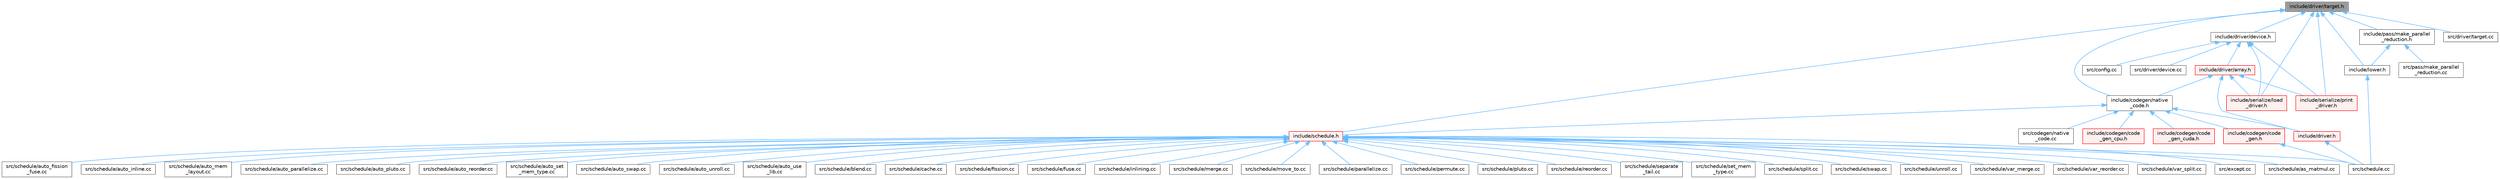 digraph "include/driver/target.h"
{
 // LATEX_PDF_SIZE
  bgcolor="transparent";
  edge [fontname=Helvetica,fontsize=10,labelfontname=Helvetica,labelfontsize=10];
  node [fontname=Helvetica,fontsize=10,shape=box,height=0.2,width=0.4];
  Node1 [label="include/driver/target.h",height=0.2,width=0.4,color="gray40", fillcolor="grey60", style="filled", fontcolor="black",tooltip=" "];
  Node1 -> Node2 [dir="back",color="steelblue1",style="solid"];
  Node2 [label="include/codegen/native\l_code.h",height=0.2,width=0.4,color="grey40", fillcolor="white", style="filled",URL="$native__code_8h.html",tooltip=" "];
  Node2 -> Node3 [dir="back",color="steelblue1",style="solid"];
  Node3 [label="include/codegen/code\l_gen.h",height=0.2,width=0.4,color="red", fillcolor="#FFF0F0", style="filled",URL="$include_2codegen_2code__gen_8h.html",tooltip=" "];
  Node3 -> Node17 [dir="back",color="steelblue1",style="solid"];
  Node17 [label="src/schedule.cc",height=0.2,width=0.4,color="grey40", fillcolor="white", style="filled",URL="$schedule_8cc.html",tooltip=" "];
  Node2 -> Node5 [dir="back",color="steelblue1",style="solid"];
  Node5 [label="include/codegen/code\l_gen_cpu.h",height=0.2,width=0.4,color="red", fillcolor="#FFF0F0", style="filled",URL="$code__gen__cpu_8h.html",tooltip=" "];
  Node2 -> Node8 [dir="back",color="steelblue1",style="solid"];
  Node8 [label="include/codegen/code\l_gen_cuda.h",height=0.2,width=0.4,color="red", fillcolor="#FFF0F0", style="filled",URL="$code__gen__cuda_8h.html",tooltip=" "];
  Node2 -> Node18 [dir="back",color="steelblue1",style="solid"];
  Node18 [label="include/driver.h",height=0.2,width=0.4,color="red", fillcolor="#FFF0F0", style="filled",URL="$driver_8h.html",tooltip=" "];
  Node18 -> Node17 [dir="back",color="steelblue1",style="solid"];
  Node2 -> Node20 [dir="back",color="steelblue1",style="solid"];
  Node20 [label="include/schedule.h",height=0.2,width=0.4,color="red", fillcolor="#FFF0F0", style="filled",URL="$schedule_8h.html",tooltip=" "];
  Node20 -> Node21 [dir="back",color="steelblue1",style="solid"];
  Node21 [label="src/except.cc",height=0.2,width=0.4,color="grey40", fillcolor="white", style="filled",URL="$except_8cc.html",tooltip=" "];
  Node20 -> Node17 [dir="back",color="steelblue1",style="solid"];
  Node20 -> Node22 [dir="back",color="steelblue1",style="solid"];
  Node22 [label="src/schedule/as_matmul.cc",height=0.2,width=0.4,color="grey40", fillcolor="white", style="filled",URL="$as__matmul_8cc.html",tooltip=" "];
  Node20 -> Node23 [dir="back",color="steelblue1",style="solid"];
  Node23 [label="src/schedule/auto_fission\l_fuse.cc",height=0.2,width=0.4,color="grey40", fillcolor="white", style="filled",URL="$auto__fission__fuse_8cc.html",tooltip=" "];
  Node20 -> Node24 [dir="back",color="steelblue1",style="solid"];
  Node24 [label="src/schedule/auto_inline.cc",height=0.2,width=0.4,color="grey40", fillcolor="white", style="filled",URL="$auto__inline_8cc.html",tooltip=" "];
  Node20 -> Node25 [dir="back",color="steelblue1",style="solid"];
  Node25 [label="src/schedule/auto_mem\l_layout.cc",height=0.2,width=0.4,color="grey40", fillcolor="white", style="filled",URL="$auto__mem__layout_8cc.html",tooltip=" "];
  Node20 -> Node26 [dir="back",color="steelblue1",style="solid"];
  Node26 [label="src/schedule/auto_parallelize.cc",height=0.2,width=0.4,color="grey40", fillcolor="white", style="filled",URL="$auto__parallelize_8cc.html",tooltip=" "];
  Node20 -> Node27 [dir="back",color="steelblue1",style="solid"];
  Node27 [label="src/schedule/auto_pluto.cc",height=0.2,width=0.4,color="grey40", fillcolor="white", style="filled",URL="$auto__pluto_8cc.html",tooltip=" "];
  Node20 -> Node28 [dir="back",color="steelblue1",style="solid"];
  Node28 [label="src/schedule/auto_reorder.cc",height=0.2,width=0.4,color="grey40", fillcolor="white", style="filled",URL="$auto__reorder_8cc.html",tooltip=" "];
  Node20 -> Node29 [dir="back",color="steelblue1",style="solid"];
  Node29 [label="src/schedule/auto_set\l_mem_type.cc",height=0.2,width=0.4,color="grey40", fillcolor="white", style="filled",URL="$auto__set__mem__type_8cc.html",tooltip=" "];
  Node20 -> Node30 [dir="back",color="steelblue1",style="solid"];
  Node30 [label="src/schedule/auto_swap.cc",height=0.2,width=0.4,color="grey40", fillcolor="white", style="filled",URL="$auto__swap_8cc.html",tooltip=" "];
  Node20 -> Node31 [dir="back",color="steelblue1",style="solid"];
  Node31 [label="src/schedule/auto_unroll.cc",height=0.2,width=0.4,color="grey40", fillcolor="white", style="filled",URL="$auto__unroll_8cc.html",tooltip=" "];
  Node20 -> Node32 [dir="back",color="steelblue1",style="solid"];
  Node32 [label="src/schedule/auto_use\l_lib.cc",height=0.2,width=0.4,color="grey40", fillcolor="white", style="filled",URL="$auto__use__lib_8cc.html",tooltip=" "];
  Node20 -> Node33 [dir="back",color="steelblue1",style="solid"];
  Node33 [label="src/schedule/blend.cc",height=0.2,width=0.4,color="grey40", fillcolor="white", style="filled",URL="$blend_8cc.html",tooltip=" "];
  Node20 -> Node34 [dir="back",color="steelblue1",style="solid"];
  Node34 [label="src/schedule/cache.cc",height=0.2,width=0.4,color="grey40", fillcolor="white", style="filled",URL="$cache_8cc.html",tooltip=" "];
  Node20 -> Node35 [dir="back",color="steelblue1",style="solid"];
  Node35 [label="src/schedule/fission.cc",height=0.2,width=0.4,color="grey40", fillcolor="white", style="filled",URL="$fission_8cc.html",tooltip=" "];
  Node20 -> Node36 [dir="back",color="steelblue1",style="solid"];
  Node36 [label="src/schedule/fuse.cc",height=0.2,width=0.4,color="grey40", fillcolor="white", style="filled",URL="$fuse_8cc.html",tooltip=" "];
  Node20 -> Node37 [dir="back",color="steelblue1",style="solid"];
  Node37 [label="src/schedule/inlining.cc",height=0.2,width=0.4,color="grey40", fillcolor="white", style="filled",URL="$inlining_8cc.html",tooltip=" "];
  Node20 -> Node38 [dir="back",color="steelblue1",style="solid"];
  Node38 [label="src/schedule/merge.cc",height=0.2,width=0.4,color="grey40", fillcolor="white", style="filled",URL="$merge_8cc.html",tooltip=" "];
  Node20 -> Node39 [dir="back",color="steelblue1",style="solid"];
  Node39 [label="src/schedule/move_to.cc",height=0.2,width=0.4,color="grey40", fillcolor="white", style="filled",URL="$move__to_8cc.html",tooltip=" "];
  Node20 -> Node40 [dir="back",color="steelblue1",style="solid"];
  Node40 [label="src/schedule/parallelize.cc",height=0.2,width=0.4,color="grey40", fillcolor="white", style="filled",URL="$parallelize_8cc.html",tooltip=" "];
  Node20 -> Node41 [dir="back",color="steelblue1",style="solid"];
  Node41 [label="src/schedule/permute.cc",height=0.2,width=0.4,color="grey40", fillcolor="white", style="filled",URL="$permute_8cc.html",tooltip=" "];
  Node20 -> Node42 [dir="back",color="steelblue1",style="solid"];
  Node42 [label="src/schedule/pluto.cc",height=0.2,width=0.4,color="grey40", fillcolor="white", style="filled",URL="$pluto_8cc.html",tooltip=" "];
  Node20 -> Node43 [dir="back",color="steelblue1",style="solid"];
  Node43 [label="src/schedule/reorder.cc",height=0.2,width=0.4,color="grey40", fillcolor="white", style="filled",URL="$reorder_8cc.html",tooltip=" "];
  Node20 -> Node44 [dir="back",color="steelblue1",style="solid"];
  Node44 [label="src/schedule/separate\l_tail.cc",height=0.2,width=0.4,color="grey40", fillcolor="white", style="filled",URL="$separate__tail_8cc.html",tooltip=" "];
  Node20 -> Node45 [dir="back",color="steelblue1",style="solid"];
  Node45 [label="src/schedule/set_mem\l_type.cc",height=0.2,width=0.4,color="grey40", fillcolor="white", style="filled",URL="$set__mem__type_8cc.html",tooltip=" "];
  Node20 -> Node46 [dir="back",color="steelblue1",style="solid"];
  Node46 [label="src/schedule/split.cc",height=0.2,width=0.4,color="grey40", fillcolor="white", style="filled",URL="$split_8cc.html",tooltip=" "];
  Node20 -> Node47 [dir="back",color="steelblue1",style="solid"];
  Node47 [label="src/schedule/swap.cc",height=0.2,width=0.4,color="grey40", fillcolor="white", style="filled",URL="$swap_8cc.html",tooltip=" "];
  Node20 -> Node48 [dir="back",color="steelblue1",style="solid"];
  Node48 [label="src/schedule/unroll.cc",height=0.2,width=0.4,color="grey40", fillcolor="white", style="filled",URL="$unroll_8cc.html",tooltip=" "];
  Node20 -> Node49 [dir="back",color="steelblue1",style="solid"];
  Node49 [label="src/schedule/var_merge.cc",height=0.2,width=0.4,color="grey40", fillcolor="white", style="filled",URL="$var__merge_8cc.html",tooltip=" "];
  Node20 -> Node50 [dir="back",color="steelblue1",style="solid"];
  Node50 [label="src/schedule/var_reorder.cc",height=0.2,width=0.4,color="grey40", fillcolor="white", style="filled",URL="$var__reorder_8cc.html",tooltip=" "];
  Node20 -> Node51 [dir="back",color="steelblue1",style="solid"];
  Node51 [label="src/schedule/var_split.cc",height=0.2,width=0.4,color="grey40", fillcolor="white", style="filled",URL="$var__split_8cc.html",tooltip=" "];
  Node2 -> Node53 [dir="back",color="steelblue1",style="solid"];
  Node53 [label="src/codegen/native\l_code.cc",height=0.2,width=0.4,color="grey40", fillcolor="white", style="filled",URL="$native__code_8cc.html",tooltip=" "];
  Node1 -> Node54 [dir="back",color="steelblue1",style="solid"];
  Node54 [label="include/driver/device.h",height=0.2,width=0.4,color="grey40", fillcolor="white", style="filled",URL="$device_8h.html",tooltip=" "];
  Node54 -> Node55 [dir="back",color="steelblue1",style="solid"];
  Node55 [label="include/driver/array.h",height=0.2,width=0.4,color="red", fillcolor="#FFF0F0", style="filled",URL="$array_8h.html",tooltip=" "];
  Node55 -> Node2 [dir="back",color="steelblue1",style="solid"];
  Node55 -> Node18 [dir="back",color="steelblue1",style="solid"];
  Node55 -> Node188 [dir="back",color="steelblue1",style="solid"];
  Node188 [label="include/serialize/load\l_driver.h",height=0.2,width=0.4,color="red", fillcolor="#FFF0F0", style="filled",URL="$load__driver_8h.html",tooltip=" "];
  Node55 -> Node190 [dir="back",color="steelblue1",style="solid"];
  Node190 [label="include/serialize/print\l_driver.h",height=0.2,width=0.4,color="red", fillcolor="#FFF0F0", style="filled",URL="$print__driver_8h.html",tooltip=" "];
  Node54 -> Node188 [dir="back",color="steelblue1",style="solid"];
  Node54 -> Node190 [dir="back",color="steelblue1",style="solid"];
  Node54 -> Node193 [dir="back",color="steelblue1",style="solid"];
  Node193 [label="src/config.cc",height=0.2,width=0.4,color="grey40", fillcolor="white", style="filled",URL="$config_8cc.html",tooltip=" "];
  Node54 -> Node194 [dir="back",color="steelblue1",style="solid"];
  Node194 [label="src/driver/device.cc",height=0.2,width=0.4,color="grey40", fillcolor="white", style="filled",URL="$device_8cc.html",tooltip=" "];
  Node1 -> Node68 [dir="back",color="steelblue1",style="solid"];
  Node68 [label="include/lower.h",height=0.2,width=0.4,color="grey40", fillcolor="white", style="filled",URL="$lower_8h.html",tooltip=" "];
  Node68 -> Node17 [dir="back",color="steelblue1",style="solid"];
  Node1 -> Node148 [dir="back",color="steelblue1",style="solid"];
  Node148 [label="include/pass/make_parallel\l_reduction.h",height=0.2,width=0.4,color="grey40", fillcolor="white", style="filled",URL="$make__parallel__reduction_8h.html",tooltip=" "];
  Node148 -> Node68 [dir="back",color="steelblue1",style="solid"];
  Node148 -> Node75 [dir="back",color="steelblue1",style="solid"];
  Node75 [label="src/pass/make_parallel\l_reduction.cc",height=0.2,width=0.4,color="grey40", fillcolor="white", style="filled",URL="$make__parallel__reduction_8cc.html",tooltip=" "];
  Node1 -> Node20 [dir="back",color="steelblue1",style="solid"];
  Node1 -> Node188 [dir="back",color="steelblue1",style="solid"];
  Node1 -> Node190 [dir="back",color="steelblue1",style="solid"];
  Node1 -> Node195 [dir="back",color="steelblue1",style="solid"];
  Node195 [label="src/driver/target.cc",height=0.2,width=0.4,color="grey40", fillcolor="white", style="filled",URL="$target_8cc.html",tooltip=" "];
}

